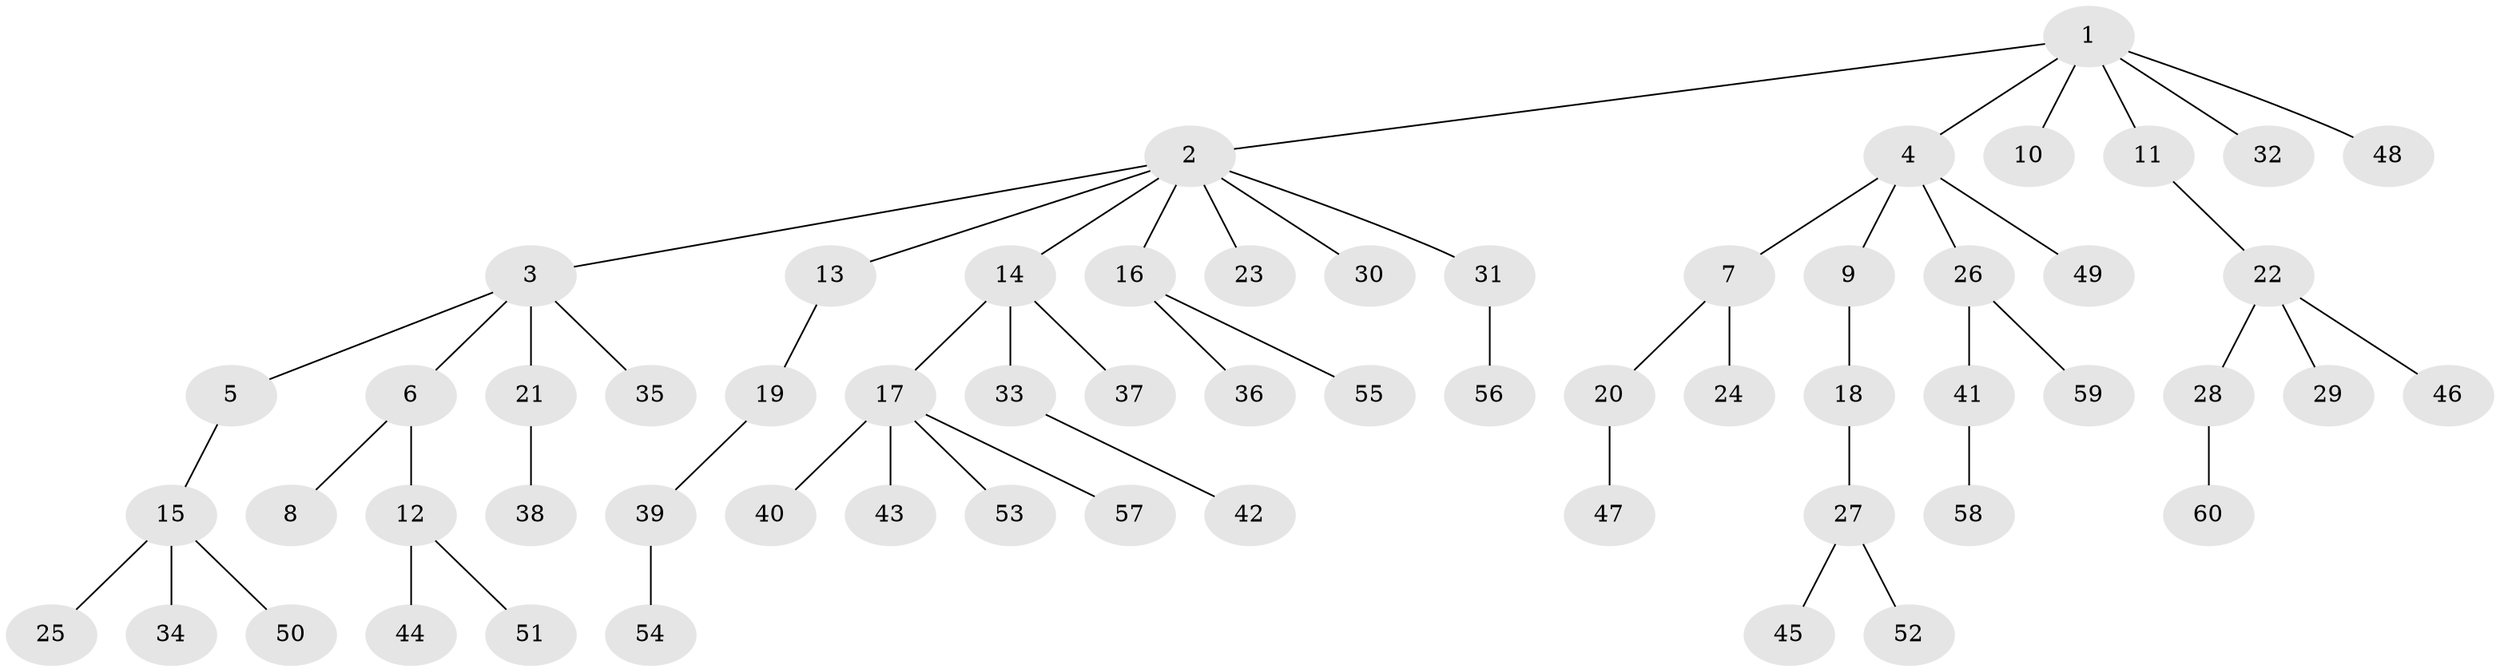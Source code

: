 // coarse degree distribution, {2: 0.19047619047619047, 4: 0.07142857142857142, 5: 0.023809523809523808, 1: 0.6428571428571429, 6: 0.023809523809523808, 3: 0.023809523809523808, 13: 0.023809523809523808}
// Generated by graph-tools (version 1.1) at 2025/56/03/04/25 21:56:07]
// undirected, 60 vertices, 59 edges
graph export_dot {
graph [start="1"]
  node [color=gray90,style=filled];
  1;
  2;
  3;
  4;
  5;
  6;
  7;
  8;
  9;
  10;
  11;
  12;
  13;
  14;
  15;
  16;
  17;
  18;
  19;
  20;
  21;
  22;
  23;
  24;
  25;
  26;
  27;
  28;
  29;
  30;
  31;
  32;
  33;
  34;
  35;
  36;
  37;
  38;
  39;
  40;
  41;
  42;
  43;
  44;
  45;
  46;
  47;
  48;
  49;
  50;
  51;
  52;
  53;
  54;
  55;
  56;
  57;
  58;
  59;
  60;
  1 -- 2;
  1 -- 4;
  1 -- 10;
  1 -- 11;
  1 -- 32;
  1 -- 48;
  2 -- 3;
  2 -- 13;
  2 -- 14;
  2 -- 16;
  2 -- 23;
  2 -- 30;
  2 -- 31;
  3 -- 5;
  3 -- 6;
  3 -- 21;
  3 -- 35;
  4 -- 7;
  4 -- 9;
  4 -- 26;
  4 -- 49;
  5 -- 15;
  6 -- 8;
  6 -- 12;
  7 -- 20;
  7 -- 24;
  9 -- 18;
  11 -- 22;
  12 -- 44;
  12 -- 51;
  13 -- 19;
  14 -- 17;
  14 -- 33;
  14 -- 37;
  15 -- 25;
  15 -- 34;
  15 -- 50;
  16 -- 36;
  16 -- 55;
  17 -- 40;
  17 -- 43;
  17 -- 53;
  17 -- 57;
  18 -- 27;
  19 -- 39;
  20 -- 47;
  21 -- 38;
  22 -- 28;
  22 -- 29;
  22 -- 46;
  26 -- 41;
  26 -- 59;
  27 -- 45;
  27 -- 52;
  28 -- 60;
  31 -- 56;
  33 -- 42;
  39 -- 54;
  41 -- 58;
}
